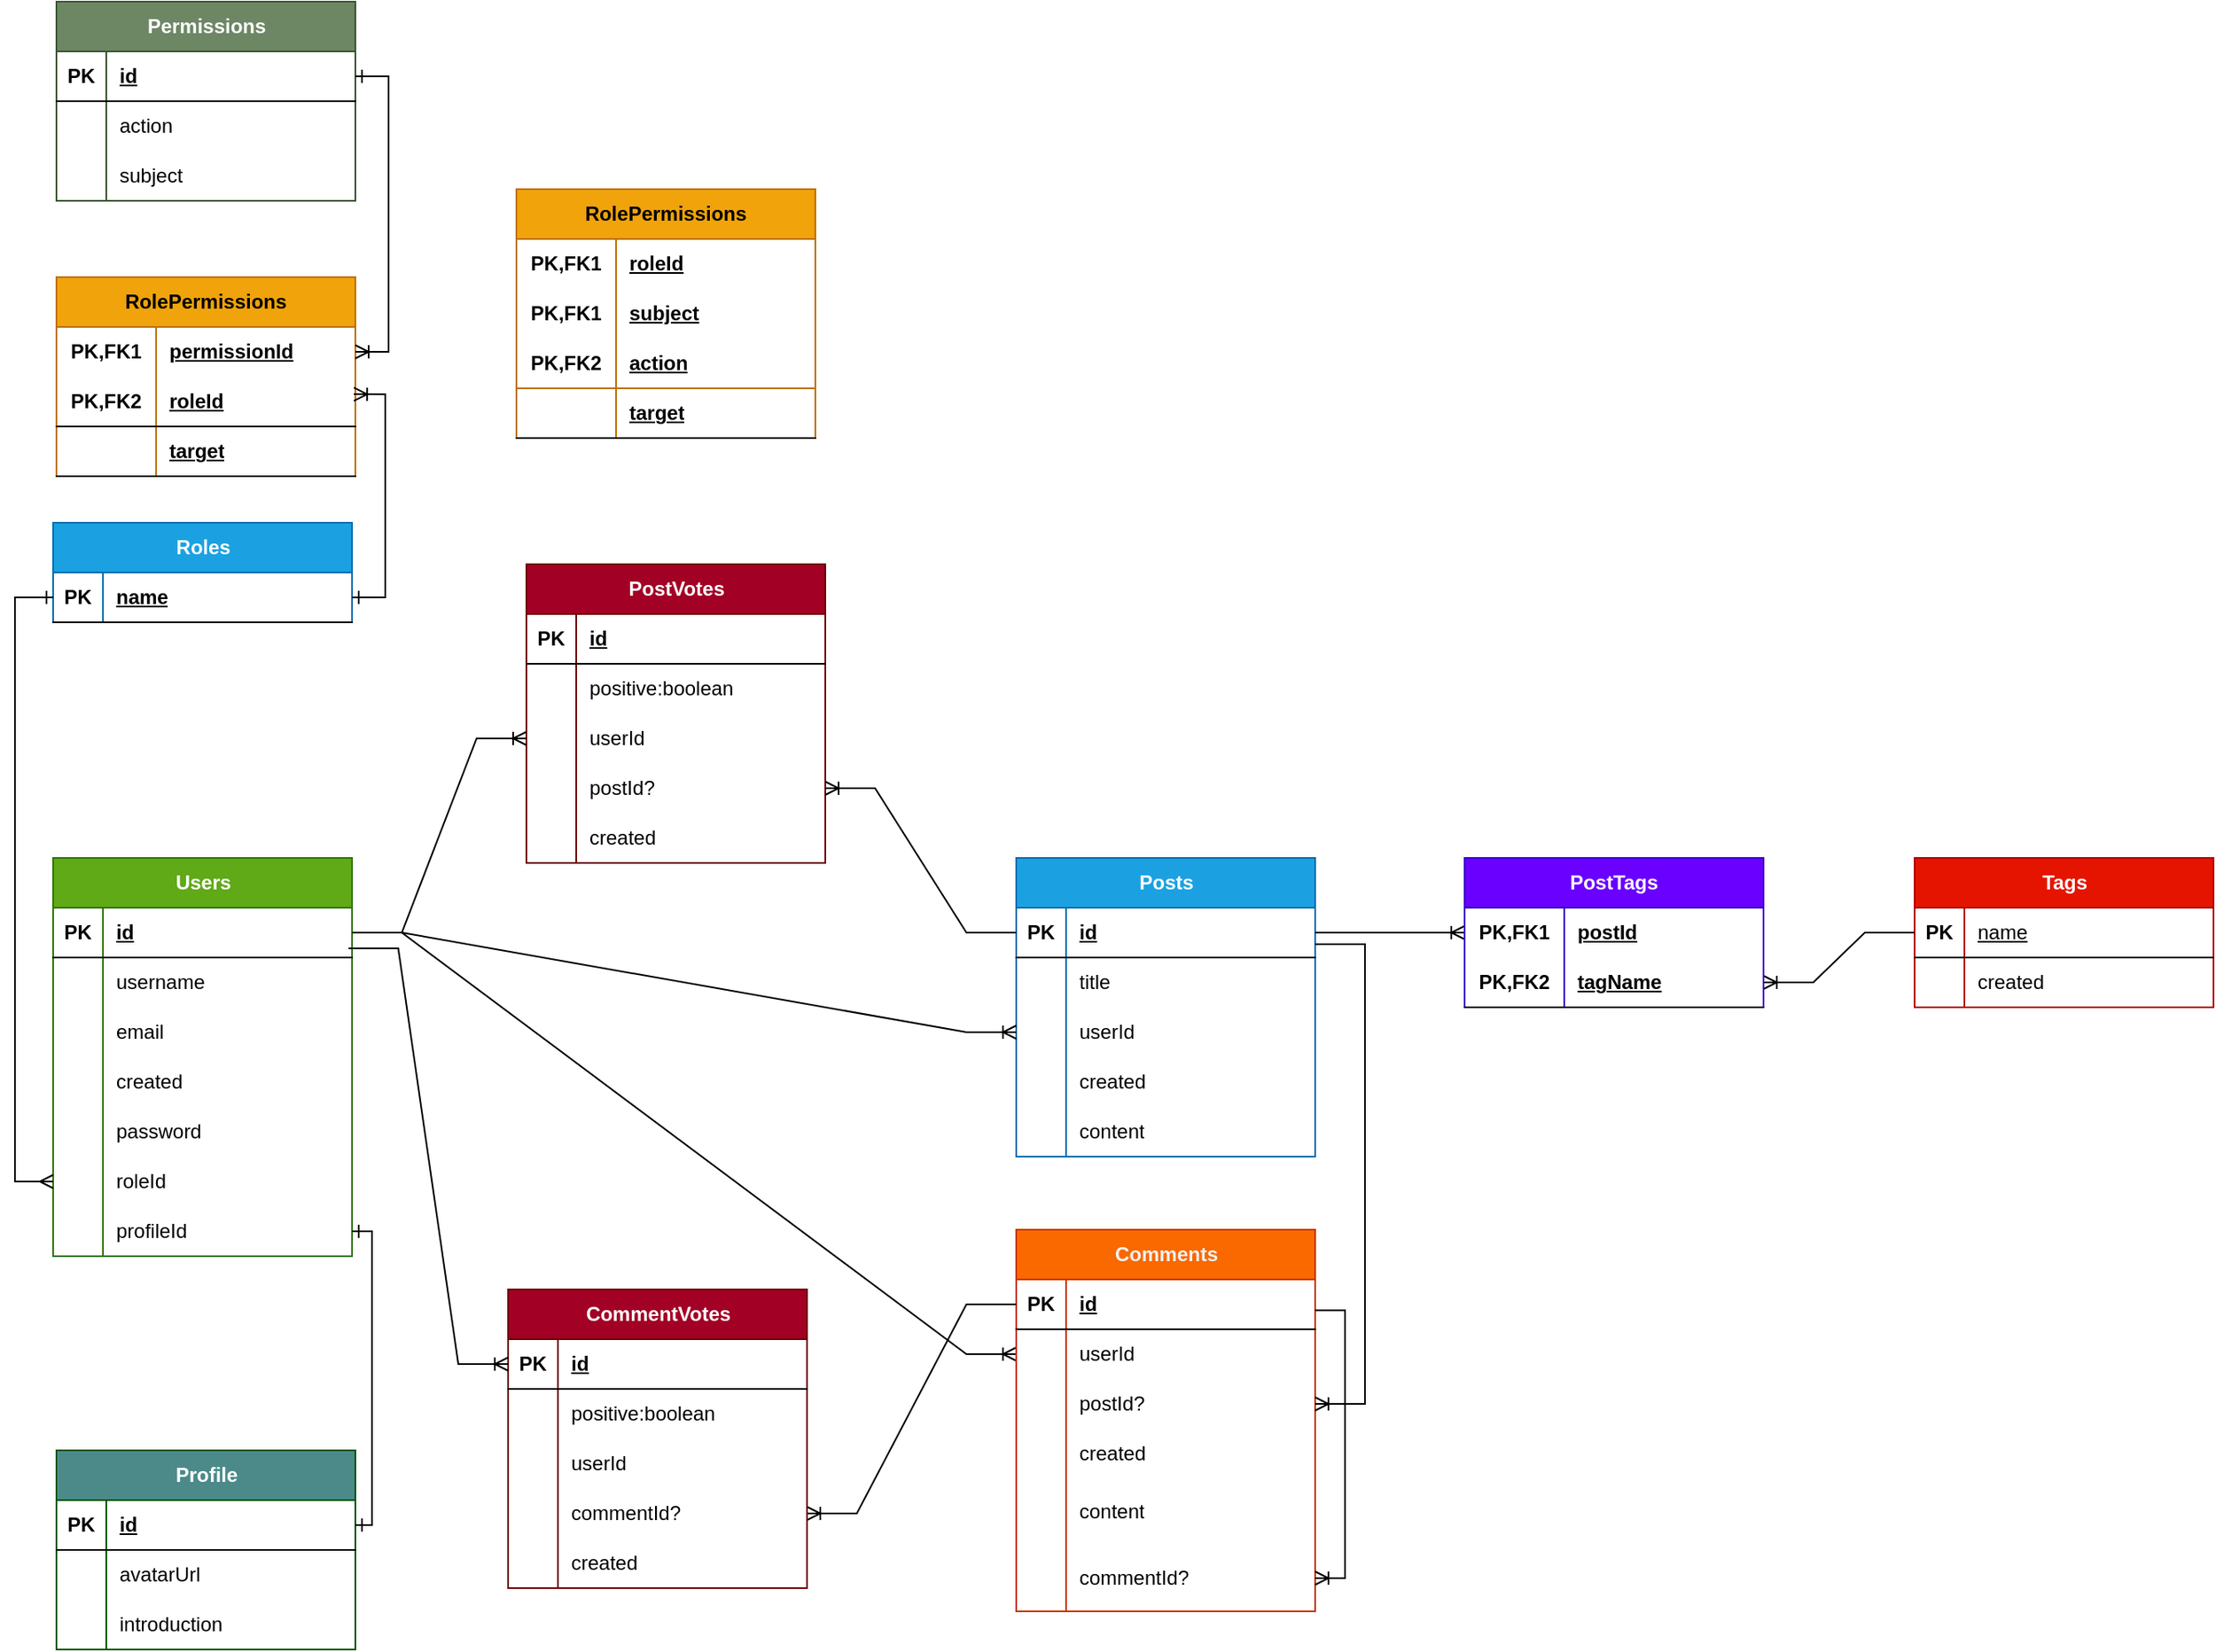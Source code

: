 <mxfile version="27.0.9">
  <diagram name="Page-1" id="ch80cyOPAGZopPXparXP">
    <mxGraphModel dx="2253" dy="2042" grid="0" gridSize="10" guides="1" tooltips="1" connect="1" arrows="1" fold="1" page="1" pageScale="1" pageWidth="827" pageHeight="1169" background="none" math="0" shadow="0">
      <root>
        <mxCell id="0" />
        <mxCell id="1" parent="0" />
        <mxCell id="PfvW80QsT0nVsw1uUuvI-5" value="Posts" style="shape=table;startSize=30;container=1;collapsible=1;childLayout=tableLayout;fixedRows=1;rowLines=0;fontStyle=1;align=center;resizeLast=1;html=1;fillColor=#1ba1e2;fontColor=#ffffff;strokeColor=#006EAF;" parent="1" vertex="1">
          <mxGeometry x="610" y="180" width="180" height="180" as="geometry" />
        </mxCell>
        <mxCell id="PfvW80QsT0nVsw1uUuvI-6" value="" style="shape=tableRow;horizontal=0;startSize=0;swimlaneHead=0;swimlaneBody=0;fillColor=none;collapsible=0;dropTarget=0;points=[[0,0.5],[1,0.5]];portConstraint=eastwest;top=0;left=0;right=0;bottom=1;" parent="PfvW80QsT0nVsw1uUuvI-5" vertex="1">
          <mxGeometry y="30" width="180" height="30" as="geometry" />
        </mxCell>
        <mxCell id="PfvW80QsT0nVsw1uUuvI-7" value="PK" style="shape=partialRectangle;connectable=0;fillColor=none;top=0;left=0;bottom=0;right=0;fontStyle=1;overflow=hidden;whiteSpace=wrap;html=1;" parent="PfvW80QsT0nVsw1uUuvI-6" vertex="1">
          <mxGeometry width="30" height="30" as="geometry">
            <mxRectangle width="30" height="30" as="alternateBounds" />
          </mxGeometry>
        </mxCell>
        <mxCell id="PfvW80QsT0nVsw1uUuvI-8" value="id" style="shape=partialRectangle;connectable=0;fillColor=none;top=0;left=0;bottom=0;right=0;align=left;spacingLeft=6;fontStyle=5;overflow=hidden;whiteSpace=wrap;html=1;" parent="PfvW80QsT0nVsw1uUuvI-6" vertex="1">
          <mxGeometry x="30" width="150" height="30" as="geometry">
            <mxRectangle width="150" height="30" as="alternateBounds" />
          </mxGeometry>
        </mxCell>
        <mxCell id="PfvW80QsT0nVsw1uUuvI-9" value="" style="shape=tableRow;horizontal=0;startSize=0;swimlaneHead=0;swimlaneBody=0;fillColor=none;collapsible=0;dropTarget=0;points=[[0,0.5],[1,0.5]];portConstraint=eastwest;top=0;left=0;right=0;bottom=0;" parent="PfvW80QsT0nVsw1uUuvI-5" vertex="1">
          <mxGeometry y="60" width="180" height="30" as="geometry" />
        </mxCell>
        <mxCell id="PfvW80QsT0nVsw1uUuvI-10" value="" style="shape=partialRectangle;connectable=0;fillColor=none;top=0;left=0;bottom=0;right=0;editable=1;overflow=hidden;whiteSpace=wrap;html=1;" parent="PfvW80QsT0nVsw1uUuvI-9" vertex="1">
          <mxGeometry width="30" height="30" as="geometry">
            <mxRectangle width="30" height="30" as="alternateBounds" />
          </mxGeometry>
        </mxCell>
        <mxCell id="PfvW80QsT0nVsw1uUuvI-11" value="title&lt;span style=&quot;white-space: pre;&quot;&gt;&#x9;&lt;/span&gt;" style="shape=partialRectangle;connectable=0;fillColor=none;top=0;left=0;bottom=0;right=0;align=left;spacingLeft=6;overflow=hidden;whiteSpace=wrap;html=1;" parent="PfvW80QsT0nVsw1uUuvI-9" vertex="1">
          <mxGeometry x="30" width="150" height="30" as="geometry">
            <mxRectangle width="150" height="30" as="alternateBounds" />
          </mxGeometry>
        </mxCell>
        <mxCell id="PfvW80QsT0nVsw1uUuvI-12" value="" style="shape=tableRow;horizontal=0;startSize=0;swimlaneHead=0;swimlaneBody=0;fillColor=none;collapsible=0;dropTarget=0;points=[[0,0.5],[1,0.5]];portConstraint=eastwest;top=0;left=0;right=0;bottom=0;" parent="PfvW80QsT0nVsw1uUuvI-5" vertex="1">
          <mxGeometry y="90" width="180" height="30" as="geometry" />
        </mxCell>
        <mxCell id="PfvW80QsT0nVsw1uUuvI-13" value="" style="shape=partialRectangle;connectable=0;fillColor=none;top=0;left=0;bottom=0;right=0;editable=1;overflow=hidden;whiteSpace=wrap;html=1;" parent="PfvW80QsT0nVsw1uUuvI-12" vertex="1">
          <mxGeometry width="30" height="30" as="geometry">
            <mxRectangle width="30" height="30" as="alternateBounds" />
          </mxGeometry>
        </mxCell>
        <mxCell id="PfvW80QsT0nVsw1uUuvI-14" value="userId" style="shape=partialRectangle;connectable=0;fillColor=none;top=0;left=0;bottom=0;right=0;align=left;spacingLeft=6;overflow=hidden;whiteSpace=wrap;html=1;" parent="PfvW80QsT0nVsw1uUuvI-12" vertex="1">
          <mxGeometry x="30" width="150" height="30" as="geometry">
            <mxRectangle width="150" height="30" as="alternateBounds" />
          </mxGeometry>
        </mxCell>
        <mxCell id="PfvW80QsT0nVsw1uUuvI-15" value="" style="shape=tableRow;horizontal=0;startSize=0;swimlaneHead=0;swimlaneBody=0;fillColor=none;collapsible=0;dropTarget=0;points=[[0,0.5],[1,0.5]];portConstraint=eastwest;top=0;left=0;right=0;bottom=0;" parent="PfvW80QsT0nVsw1uUuvI-5" vertex="1">
          <mxGeometry y="120" width="180" height="30" as="geometry" />
        </mxCell>
        <mxCell id="PfvW80QsT0nVsw1uUuvI-16" value="" style="shape=partialRectangle;connectable=0;fillColor=none;top=0;left=0;bottom=0;right=0;editable=1;overflow=hidden;whiteSpace=wrap;html=1;" parent="PfvW80QsT0nVsw1uUuvI-15" vertex="1">
          <mxGeometry width="30" height="30" as="geometry">
            <mxRectangle width="30" height="30" as="alternateBounds" />
          </mxGeometry>
        </mxCell>
        <mxCell id="PfvW80QsT0nVsw1uUuvI-17" value="created" style="shape=partialRectangle;connectable=0;fillColor=none;top=0;left=0;bottom=0;right=0;align=left;spacingLeft=6;overflow=hidden;whiteSpace=wrap;html=1;" parent="PfvW80QsT0nVsw1uUuvI-15" vertex="1">
          <mxGeometry x="30" width="150" height="30" as="geometry">
            <mxRectangle width="150" height="30" as="alternateBounds" />
          </mxGeometry>
        </mxCell>
        <mxCell id="PfvW80QsT0nVsw1uUuvI-48" value="" style="shape=tableRow;horizontal=0;startSize=0;swimlaneHead=0;swimlaneBody=0;fillColor=none;collapsible=0;dropTarget=0;points=[[0,0.5],[1,0.5]];portConstraint=eastwest;top=0;left=0;right=0;bottom=0;" parent="PfvW80QsT0nVsw1uUuvI-5" vertex="1">
          <mxGeometry y="150" width="180" height="30" as="geometry" />
        </mxCell>
        <mxCell id="PfvW80QsT0nVsw1uUuvI-49" value="" style="shape=partialRectangle;connectable=0;fillColor=none;top=0;left=0;bottom=0;right=0;editable=1;overflow=hidden;whiteSpace=wrap;html=1;" parent="PfvW80QsT0nVsw1uUuvI-48" vertex="1">
          <mxGeometry width="30" height="30" as="geometry">
            <mxRectangle width="30" height="30" as="alternateBounds" />
          </mxGeometry>
        </mxCell>
        <mxCell id="PfvW80QsT0nVsw1uUuvI-50" value="content" style="shape=partialRectangle;connectable=0;fillColor=none;top=0;left=0;bottom=0;right=0;align=left;spacingLeft=6;overflow=hidden;whiteSpace=wrap;html=1;" parent="PfvW80QsT0nVsw1uUuvI-48" vertex="1">
          <mxGeometry x="30" width="150" height="30" as="geometry">
            <mxRectangle width="150" height="30" as="alternateBounds" />
          </mxGeometry>
        </mxCell>
        <mxCell id="PfvW80QsT0nVsw1uUuvI-18" value="Users" style="shape=table;startSize=30;container=1;collapsible=1;childLayout=tableLayout;fixedRows=1;rowLines=0;fontStyle=1;align=center;resizeLast=1;html=1;fillColor=#60a917;fontColor=#ffffff;strokeColor=#2D7600;" parent="1" vertex="1">
          <mxGeometry x="30" y="180" width="180" height="240" as="geometry" />
        </mxCell>
        <mxCell id="PfvW80QsT0nVsw1uUuvI-19" value="" style="shape=tableRow;horizontal=0;startSize=0;swimlaneHead=0;swimlaneBody=0;fillColor=none;collapsible=0;dropTarget=0;points=[[0,0.5],[1,0.5]];portConstraint=eastwest;top=0;left=0;right=0;bottom=1;" parent="PfvW80QsT0nVsw1uUuvI-18" vertex="1">
          <mxGeometry y="30" width="180" height="30" as="geometry" />
        </mxCell>
        <mxCell id="PfvW80QsT0nVsw1uUuvI-20" value="PK" style="shape=partialRectangle;connectable=0;fillColor=none;top=0;left=0;bottom=0;right=0;fontStyle=1;overflow=hidden;whiteSpace=wrap;html=1;" parent="PfvW80QsT0nVsw1uUuvI-19" vertex="1">
          <mxGeometry width="30" height="30" as="geometry">
            <mxRectangle width="30" height="30" as="alternateBounds" />
          </mxGeometry>
        </mxCell>
        <mxCell id="PfvW80QsT0nVsw1uUuvI-21" value="id" style="shape=partialRectangle;connectable=0;fillColor=none;top=0;left=0;bottom=0;right=0;align=left;spacingLeft=6;fontStyle=5;overflow=hidden;whiteSpace=wrap;html=1;" parent="PfvW80QsT0nVsw1uUuvI-19" vertex="1">
          <mxGeometry x="30" width="150" height="30" as="geometry">
            <mxRectangle width="150" height="30" as="alternateBounds" />
          </mxGeometry>
        </mxCell>
        <mxCell id="PfvW80QsT0nVsw1uUuvI-22" value="" style="shape=tableRow;horizontal=0;startSize=0;swimlaneHead=0;swimlaneBody=0;fillColor=none;collapsible=0;dropTarget=0;points=[[0,0.5],[1,0.5]];portConstraint=eastwest;top=0;left=0;right=0;bottom=0;" parent="PfvW80QsT0nVsw1uUuvI-18" vertex="1">
          <mxGeometry y="60" width="180" height="30" as="geometry" />
        </mxCell>
        <mxCell id="PfvW80QsT0nVsw1uUuvI-23" value="" style="shape=partialRectangle;connectable=0;fillColor=none;top=0;left=0;bottom=0;right=0;editable=1;overflow=hidden;whiteSpace=wrap;html=1;" parent="PfvW80QsT0nVsw1uUuvI-22" vertex="1">
          <mxGeometry width="30" height="30" as="geometry">
            <mxRectangle width="30" height="30" as="alternateBounds" />
          </mxGeometry>
        </mxCell>
        <mxCell id="PfvW80QsT0nVsw1uUuvI-24" value="username" style="shape=partialRectangle;connectable=0;fillColor=none;top=0;left=0;bottom=0;right=0;align=left;spacingLeft=6;overflow=hidden;whiteSpace=wrap;html=1;" parent="PfvW80QsT0nVsw1uUuvI-22" vertex="1">
          <mxGeometry x="30" width="150" height="30" as="geometry">
            <mxRectangle width="150" height="30" as="alternateBounds" />
          </mxGeometry>
        </mxCell>
        <mxCell id="PfvW80QsT0nVsw1uUuvI-25" value="" style="shape=tableRow;horizontal=0;startSize=0;swimlaneHead=0;swimlaneBody=0;fillColor=none;collapsible=0;dropTarget=0;points=[[0,0.5],[1,0.5]];portConstraint=eastwest;top=0;left=0;right=0;bottom=0;" parent="PfvW80QsT0nVsw1uUuvI-18" vertex="1">
          <mxGeometry y="90" width="180" height="30" as="geometry" />
        </mxCell>
        <mxCell id="PfvW80QsT0nVsw1uUuvI-26" value="" style="shape=partialRectangle;connectable=0;fillColor=none;top=0;left=0;bottom=0;right=0;editable=1;overflow=hidden;whiteSpace=wrap;html=1;" parent="PfvW80QsT0nVsw1uUuvI-25" vertex="1">
          <mxGeometry width="30" height="30" as="geometry">
            <mxRectangle width="30" height="30" as="alternateBounds" />
          </mxGeometry>
        </mxCell>
        <mxCell id="PfvW80QsT0nVsw1uUuvI-27" value="email" style="shape=partialRectangle;connectable=0;fillColor=none;top=0;left=0;bottom=0;right=0;align=left;spacingLeft=6;overflow=hidden;whiteSpace=wrap;html=1;" parent="PfvW80QsT0nVsw1uUuvI-25" vertex="1">
          <mxGeometry x="30" width="150" height="30" as="geometry">
            <mxRectangle width="150" height="30" as="alternateBounds" />
          </mxGeometry>
        </mxCell>
        <mxCell id="PfvW80QsT0nVsw1uUuvI-28" value="" style="shape=tableRow;horizontal=0;startSize=0;swimlaneHead=0;swimlaneBody=0;fillColor=none;collapsible=0;dropTarget=0;points=[[0,0.5],[1,0.5]];portConstraint=eastwest;top=0;left=0;right=0;bottom=0;" parent="PfvW80QsT0nVsw1uUuvI-18" vertex="1">
          <mxGeometry y="120" width="180" height="30" as="geometry" />
        </mxCell>
        <mxCell id="PfvW80QsT0nVsw1uUuvI-29" value="" style="shape=partialRectangle;connectable=0;fillColor=none;top=0;left=0;bottom=0;right=0;editable=1;overflow=hidden;whiteSpace=wrap;html=1;" parent="PfvW80QsT0nVsw1uUuvI-28" vertex="1">
          <mxGeometry width="30" height="30" as="geometry">
            <mxRectangle width="30" height="30" as="alternateBounds" />
          </mxGeometry>
        </mxCell>
        <mxCell id="PfvW80QsT0nVsw1uUuvI-30" value="created" style="shape=partialRectangle;connectable=0;fillColor=none;top=0;left=0;bottom=0;right=0;align=left;spacingLeft=6;overflow=hidden;whiteSpace=wrap;html=1;" parent="PfvW80QsT0nVsw1uUuvI-28" vertex="1">
          <mxGeometry x="30" width="150" height="30" as="geometry">
            <mxRectangle width="150" height="30" as="alternateBounds" />
          </mxGeometry>
        </mxCell>
        <mxCell id="PfvW80QsT0nVsw1uUuvI-31" value="" style="shape=tableRow;horizontal=0;startSize=0;swimlaneHead=0;swimlaneBody=0;fillColor=none;collapsible=0;dropTarget=0;points=[[0,0.5],[1,0.5]];portConstraint=eastwest;top=0;left=0;right=0;bottom=0;" parent="PfvW80QsT0nVsw1uUuvI-18" vertex="1">
          <mxGeometry y="150" width="180" height="30" as="geometry" />
        </mxCell>
        <mxCell id="PfvW80QsT0nVsw1uUuvI-32" value="" style="shape=partialRectangle;connectable=0;fillColor=none;top=0;left=0;bottom=0;right=0;editable=1;overflow=hidden;whiteSpace=wrap;html=1;" parent="PfvW80QsT0nVsw1uUuvI-31" vertex="1">
          <mxGeometry width="30" height="30" as="geometry">
            <mxRectangle width="30" height="30" as="alternateBounds" />
          </mxGeometry>
        </mxCell>
        <mxCell id="PfvW80QsT0nVsw1uUuvI-33" value="password" style="shape=partialRectangle;connectable=0;fillColor=none;top=0;left=0;bottom=0;right=0;align=left;spacingLeft=6;overflow=hidden;whiteSpace=wrap;html=1;" parent="PfvW80QsT0nVsw1uUuvI-31" vertex="1">
          <mxGeometry x="30" width="150" height="30" as="geometry">
            <mxRectangle width="150" height="30" as="alternateBounds" />
          </mxGeometry>
        </mxCell>
        <mxCell id="to_u7fcql80HHA2FTq7W-31" value="" style="shape=tableRow;horizontal=0;startSize=0;swimlaneHead=0;swimlaneBody=0;fillColor=none;collapsible=0;dropTarget=0;points=[[0,0.5],[1,0.5]];portConstraint=eastwest;top=0;left=0;right=0;bottom=0;" parent="PfvW80QsT0nVsw1uUuvI-18" vertex="1">
          <mxGeometry y="180" width="180" height="30" as="geometry" />
        </mxCell>
        <mxCell id="to_u7fcql80HHA2FTq7W-32" value="" style="shape=partialRectangle;connectable=0;fillColor=none;top=0;left=0;bottom=0;right=0;editable=1;overflow=hidden;whiteSpace=wrap;html=1;" parent="to_u7fcql80HHA2FTq7W-31" vertex="1">
          <mxGeometry width="30" height="30" as="geometry">
            <mxRectangle width="30" height="30" as="alternateBounds" />
          </mxGeometry>
        </mxCell>
        <mxCell id="to_u7fcql80HHA2FTq7W-33" value="roleId" style="shape=partialRectangle;connectable=0;fillColor=none;top=0;left=0;bottom=0;right=0;align=left;spacingLeft=6;overflow=hidden;whiteSpace=wrap;html=1;" parent="to_u7fcql80HHA2FTq7W-31" vertex="1">
          <mxGeometry x="30" width="150" height="30" as="geometry">
            <mxRectangle width="150" height="30" as="alternateBounds" />
          </mxGeometry>
        </mxCell>
        <mxCell id="lKdWR-nhhqTpQGctyWMs-17" value="" style="shape=tableRow;horizontal=0;startSize=0;swimlaneHead=0;swimlaneBody=0;fillColor=none;collapsible=0;dropTarget=0;points=[[0,0.5],[1,0.5]];portConstraint=eastwest;top=0;left=0;right=0;bottom=0;" parent="PfvW80QsT0nVsw1uUuvI-18" vertex="1">
          <mxGeometry y="210" width="180" height="30" as="geometry" />
        </mxCell>
        <mxCell id="lKdWR-nhhqTpQGctyWMs-18" value="" style="shape=partialRectangle;connectable=0;fillColor=none;top=0;left=0;bottom=0;right=0;editable=1;overflow=hidden;whiteSpace=wrap;html=1;" parent="lKdWR-nhhqTpQGctyWMs-17" vertex="1">
          <mxGeometry width="30" height="30" as="geometry">
            <mxRectangle width="30" height="30" as="alternateBounds" />
          </mxGeometry>
        </mxCell>
        <mxCell id="lKdWR-nhhqTpQGctyWMs-19" value="profileId" style="shape=partialRectangle;connectable=0;fillColor=none;top=0;left=0;bottom=0;right=0;align=left;spacingLeft=6;overflow=hidden;whiteSpace=wrap;html=1;" parent="lKdWR-nhhqTpQGctyWMs-17" vertex="1">
          <mxGeometry x="30" width="150" height="30" as="geometry">
            <mxRectangle width="150" height="30" as="alternateBounds" />
          </mxGeometry>
        </mxCell>
        <mxCell id="PfvW80QsT0nVsw1uUuvI-47" value="" style="edgeStyle=entityRelationEdgeStyle;fontSize=12;html=1;endArrow=ERoneToMany;rounded=0;exitX=1;exitY=0.5;exitDx=0;exitDy=0;" parent="1" source="PfvW80QsT0nVsw1uUuvI-19" target="PfvW80QsT0nVsw1uUuvI-12" edge="1">
          <mxGeometry width="100" height="100" relative="1" as="geometry">
            <mxPoint x="670" y="450" as="sourcePoint" />
            <mxPoint x="770" y="350" as="targetPoint" />
          </mxGeometry>
        </mxCell>
        <mxCell id="PfvW80QsT0nVsw1uUuvI-54" value="" style="edgeStyle=entityRelationEdgeStyle;fontSize=12;html=1;endArrow=ERoneToMany;rounded=0;" parent="1" source="PfvW80QsT0nVsw1uUuvI-19" target="PfvW80QsT0nVsw1uUuvI-51" edge="1">
          <mxGeometry width="100" height="100" relative="1" as="geometry">
            <mxPoint x="350" y="720" as="sourcePoint" />
            <mxPoint x="450" y="620" as="targetPoint" />
          </mxGeometry>
        </mxCell>
        <mxCell id="PfvW80QsT0nVsw1uUuvI-34" value="Comments" style="shape=table;startSize=30;container=1;collapsible=1;childLayout=tableLayout;fixedRows=1;rowLines=0;fontStyle=1;align=center;resizeLast=1;fillColor=#fa6800;strokeColor=#C73500;fontColor=#F1F1F1;html=1;" parent="1" vertex="1">
          <mxGeometry x="610" y="404" width="180" height="230" as="geometry">
            <mxRectangle x="610" y="400" width="93" height="30" as="alternateBounds" />
          </mxGeometry>
        </mxCell>
        <mxCell id="PZ-_IliqoAve3Lhu3Kue-29" value="" style="edgeStyle=orthogonalEdgeStyle;fontSize=12;html=1;endArrow=ERoneToMany;rounded=0;exitX=1;exitY=0.619;exitDx=0;exitDy=0;entryX=1;entryY=0.5;entryDx=0;entryDy=0;exitPerimeter=0;verticalAlign=middle;align=center;strokeColor=default;jumpStyle=none;flowAnimation=0;shadow=0;startFill=0;" parent="PfvW80QsT0nVsw1uUuvI-34" source="PfvW80QsT0nVsw1uUuvI-35" target="PZ-_IliqoAve3Lhu3Kue-22" edge="1">
          <mxGeometry width="100" height="100" relative="1" as="geometry">
            <mxPoint x="230" y="49" as="sourcePoint" />
            <mxPoint x="230" y="214" as="targetPoint" />
            <Array as="points">
              <mxPoint x="198" y="49" />
              <mxPoint x="198" y="210" />
            </Array>
          </mxGeometry>
        </mxCell>
        <mxCell id="PfvW80QsT0nVsw1uUuvI-35" value="" style="shape=tableRow;horizontal=0;startSize=0;swimlaneHead=0;swimlaneBody=0;fillColor=none;collapsible=0;dropTarget=0;points=[[0,0.5],[1,0.5]];portConstraint=eastwest;top=0;left=0;right=0;bottom=1;" parent="PfvW80QsT0nVsw1uUuvI-34" vertex="1">
          <mxGeometry y="30" width="180" height="30" as="geometry" />
        </mxCell>
        <mxCell id="PfvW80QsT0nVsw1uUuvI-36" value="PK" style="shape=partialRectangle;connectable=0;fillColor=none;top=0;left=0;bottom=0;right=0;fontStyle=1;overflow=hidden;whiteSpace=wrap;html=1;" parent="PfvW80QsT0nVsw1uUuvI-35" vertex="1">
          <mxGeometry width="30" height="30" as="geometry">
            <mxRectangle width="30" height="30" as="alternateBounds" />
          </mxGeometry>
        </mxCell>
        <mxCell id="PfvW80QsT0nVsw1uUuvI-37" value="id" style="shape=partialRectangle;connectable=0;fillColor=none;top=0;left=0;bottom=0;right=0;align=left;spacingLeft=6;fontStyle=5;overflow=hidden;whiteSpace=wrap;html=1;" parent="PfvW80QsT0nVsw1uUuvI-35" vertex="1">
          <mxGeometry x="30" width="150" height="30" as="geometry">
            <mxRectangle width="150" height="30" as="alternateBounds" />
          </mxGeometry>
        </mxCell>
        <mxCell id="PfvW80QsT0nVsw1uUuvI-51" value="" style="shape=tableRow;horizontal=0;startSize=0;swimlaneHead=0;swimlaneBody=0;fillColor=none;collapsible=0;dropTarget=0;points=[[0,0.5],[1,0.5]];portConstraint=eastwest;top=0;left=0;right=0;bottom=0;" parent="PfvW80QsT0nVsw1uUuvI-34" vertex="1">
          <mxGeometry y="60" width="180" height="30" as="geometry" />
        </mxCell>
        <mxCell id="PfvW80QsT0nVsw1uUuvI-52" value="" style="shape=partialRectangle;connectable=0;fillColor=none;top=0;left=0;bottom=0;right=0;editable=1;overflow=hidden;whiteSpace=wrap;html=1;" parent="PfvW80QsT0nVsw1uUuvI-51" vertex="1">
          <mxGeometry width="30" height="30" as="geometry">
            <mxRectangle width="30" height="30" as="alternateBounds" />
          </mxGeometry>
        </mxCell>
        <mxCell id="PfvW80QsT0nVsw1uUuvI-53" value="userId" style="shape=partialRectangle;connectable=0;fillColor=none;top=0;left=0;bottom=0;right=0;align=left;spacingLeft=6;overflow=hidden;whiteSpace=wrap;html=1;" parent="PfvW80QsT0nVsw1uUuvI-51" vertex="1">
          <mxGeometry x="30" width="150" height="30" as="geometry">
            <mxRectangle width="150" height="30" as="alternateBounds" />
          </mxGeometry>
        </mxCell>
        <mxCell id="PfvW80QsT0nVsw1uUuvI-95" value="" style="shape=tableRow;horizontal=0;startSize=0;swimlaneHead=0;swimlaneBody=0;fillColor=none;collapsible=0;dropTarget=0;points=[[0,0.5],[1,0.5]];portConstraint=eastwest;top=0;left=0;right=0;bottom=0;" parent="PfvW80QsT0nVsw1uUuvI-34" vertex="1">
          <mxGeometry y="90" width="180" height="30" as="geometry" />
        </mxCell>
        <mxCell id="PfvW80QsT0nVsw1uUuvI-96" value="" style="shape=partialRectangle;connectable=0;fillColor=none;top=0;left=0;bottom=0;right=0;editable=1;overflow=hidden;whiteSpace=wrap;html=1;" parent="PfvW80QsT0nVsw1uUuvI-95" vertex="1">
          <mxGeometry width="30" height="30" as="geometry">
            <mxRectangle width="30" height="30" as="alternateBounds" />
          </mxGeometry>
        </mxCell>
        <mxCell id="PfvW80QsT0nVsw1uUuvI-97" value="postId?" style="shape=partialRectangle;connectable=0;fillColor=none;top=0;left=0;bottom=0;right=0;align=left;spacingLeft=6;overflow=hidden;whiteSpace=wrap;html=1;" parent="PfvW80QsT0nVsw1uUuvI-95" vertex="1">
          <mxGeometry x="30" width="150" height="30" as="geometry">
            <mxRectangle width="150" height="30" as="alternateBounds" />
          </mxGeometry>
        </mxCell>
        <mxCell id="PfvW80QsT0nVsw1uUuvI-38" value="" style="shape=tableRow;horizontal=0;startSize=0;swimlaneHead=0;swimlaneBody=0;fillColor=none;collapsible=0;dropTarget=0;points=[[0,0.5],[1,0.5]];portConstraint=eastwest;top=0;left=0;right=0;bottom=0;" parent="PfvW80QsT0nVsw1uUuvI-34" vertex="1">
          <mxGeometry y="120" width="180" height="30" as="geometry" />
        </mxCell>
        <mxCell id="PfvW80QsT0nVsw1uUuvI-39" value="" style="shape=partialRectangle;connectable=0;fillColor=none;top=0;left=0;bottom=0;right=0;editable=1;overflow=hidden;whiteSpace=wrap;html=1;" parent="PfvW80QsT0nVsw1uUuvI-38" vertex="1">
          <mxGeometry width="30" height="30" as="geometry">
            <mxRectangle width="30" height="30" as="alternateBounds" />
          </mxGeometry>
        </mxCell>
        <mxCell id="PfvW80QsT0nVsw1uUuvI-40" value="created" style="shape=partialRectangle;connectable=0;fillColor=none;top=0;left=0;bottom=0;right=0;align=left;spacingLeft=6;overflow=hidden;whiteSpace=wrap;html=1;" parent="PfvW80QsT0nVsw1uUuvI-38" vertex="1">
          <mxGeometry x="30" width="150" height="30" as="geometry">
            <mxRectangle width="150" height="30" as="alternateBounds" />
          </mxGeometry>
        </mxCell>
        <mxCell id="PfvW80QsT0nVsw1uUuvI-41" value="" style="shape=tableRow;horizontal=0;startSize=0;swimlaneHead=0;swimlaneBody=0;fillColor=none;collapsible=0;dropTarget=0;points=[[0,0.5],[1,0.5]];portConstraint=eastwest;top=0;left=0;right=0;bottom=0;" parent="PfvW80QsT0nVsw1uUuvI-34" vertex="1">
          <mxGeometry y="150" width="180" height="40" as="geometry" />
        </mxCell>
        <mxCell id="PfvW80QsT0nVsw1uUuvI-42" value="" style="shape=partialRectangle;connectable=0;fillColor=none;top=0;left=0;bottom=0;right=0;editable=1;overflow=hidden;whiteSpace=wrap;html=1;" parent="PfvW80QsT0nVsw1uUuvI-41" vertex="1">
          <mxGeometry width="30" height="40" as="geometry">
            <mxRectangle width="30" height="40" as="alternateBounds" />
          </mxGeometry>
        </mxCell>
        <mxCell id="PfvW80QsT0nVsw1uUuvI-43" value="content" style="shape=partialRectangle;connectable=0;fillColor=none;top=0;left=0;bottom=0;right=0;align=left;spacingLeft=6;overflow=hidden;whiteSpace=wrap;html=1;" parent="PfvW80QsT0nVsw1uUuvI-41" vertex="1">
          <mxGeometry x="30" width="150" height="40" as="geometry">
            <mxRectangle width="150" height="40" as="alternateBounds" />
          </mxGeometry>
        </mxCell>
        <mxCell id="PZ-_IliqoAve3Lhu3Kue-22" value="" style="shape=tableRow;horizontal=0;startSize=0;swimlaneHead=0;swimlaneBody=0;fillColor=none;collapsible=0;dropTarget=0;points=[[0,0.5],[1,0.5]];portConstraint=eastwest;top=0;left=0;right=0;bottom=0;" parent="PfvW80QsT0nVsw1uUuvI-34" vertex="1">
          <mxGeometry y="190" width="180" height="40" as="geometry" />
        </mxCell>
        <mxCell id="PZ-_IliqoAve3Lhu3Kue-23" value="" style="shape=partialRectangle;connectable=0;fillColor=none;top=0;left=0;bottom=0;right=0;editable=1;overflow=hidden;whiteSpace=wrap;html=1;" parent="PZ-_IliqoAve3Lhu3Kue-22" vertex="1">
          <mxGeometry width="30" height="40" as="geometry">
            <mxRectangle width="30" height="40" as="alternateBounds" />
          </mxGeometry>
        </mxCell>
        <mxCell id="PZ-_IliqoAve3Lhu3Kue-24" value="commentId?" style="shape=partialRectangle;connectable=0;fillColor=none;top=0;left=0;bottom=0;right=0;align=left;spacingLeft=6;overflow=hidden;whiteSpace=wrap;html=1;" parent="PZ-_IliqoAve3Lhu3Kue-22" vertex="1">
          <mxGeometry x="30" width="150" height="40" as="geometry">
            <mxRectangle width="150" height="40" as="alternateBounds" />
          </mxGeometry>
        </mxCell>
        <mxCell id="PfvW80QsT0nVsw1uUuvI-67" value="Tags" style="shape=table;startSize=30;container=1;collapsible=1;childLayout=tableLayout;fixedRows=1;rowLines=0;fontStyle=1;align=center;resizeLast=1;html=1;fillColor=#e51400;fontColor=#ffffff;strokeColor=#B20000;" parent="1" vertex="1">
          <mxGeometry x="1151" y="180" width="180" height="90" as="geometry" />
        </mxCell>
        <mxCell id="PfvW80QsT0nVsw1uUuvI-68" value="" style="shape=tableRow;horizontal=0;startSize=0;swimlaneHead=0;swimlaneBody=0;fillColor=none;collapsible=0;dropTarget=0;points=[[0,0.5],[1,0.5]];portConstraint=eastwest;top=0;left=0;right=0;bottom=1;" parent="PfvW80QsT0nVsw1uUuvI-67" vertex="1">
          <mxGeometry y="30" width="180" height="30" as="geometry" />
        </mxCell>
        <mxCell id="PfvW80QsT0nVsw1uUuvI-69" value="PK" style="shape=partialRectangle;connectable=0;fillColor=none;top=0;left=0;bottom=0;right=0;fontStyle=1;overflow=hidden;whiteSpace=wrap;html=1;" parent="PfvW80QsT0nVsw1uUuvI-68" vertex="1">
          <mxGeometry width="30" height="30" as="geometry">
            <mxRectangle width="30" height="30" as="alternateBounds" />
          </mxGeometry>
        </mxCell>
        <mxCell id="PfvW80QsT0nVsw1uUuvI-70" value="&lt;span style=&quot;font-weight: 400;&quot;&gt;name&lt;/span&gt;" style="shape=partialRectangle;connectable=0;fillColor=none;top=0;left=0;bottom=0;right=0;align=left;spacingLeft=6;fontStyle=5;overflow=hidden;whiteSpace=wrap;html=1;" parent="PfvW80QsT0nVsw1uUuvI-68" vertex="1">
          <mxGeometry x="30" width="150" height="30" as="geometry">
            <mxRectangle width="150" height="30" as="alternateBounds" />
          </mxGeometry>
        </mxCell>
        <mxCell id="PfvW80QsT0nVsw1uUuvI-131" value="" style="shape=tableRow;horizontal=0;startSize=0;swimlaneHead=0;swimlaneBody=0;fillColor=none;collapsible=0;dropTarget=0;points=[[0,0.5],[1,0.5]];portConstraint=eastwest;top=0;left=0;right=0;bottom=0;" parent="PfvW80QsT0nVsw1uUuvI-67" vertex="1">
          <mxGeometry y="60" width="180" height="30" as="geometry" />
        </mxCell>
        <mxCell id="PfvW80QsT0nVsw1uUuvI-132" value="" style="shape=partialRectangle;connectable=0;fillColor=none;top=0;left=0;bottom=0;right=0;editable=1;overflow=hidden;whiteSpace=wrap;html=1;" parent="PfvW80QsT0nVsw1uUuvI-131" vertex="1">
          <mxGeometry width="30" height="30" as="geometry">
            <mxRectangle width="30" height="30" as="alternateBounds" />
          </mxGeometry>
        </mxCell>
        <mxCell id="PfvW80QsT0nVsw1uUuvI-133" value="created" style="shape=partialRectangle;connectable=0;fillColor=none;top=0;left=0;bottom=0;right=0;align=left;spacingLeft=6;overflow=hidden;whiteSpace=wrap;html=1;" parent="PfvW80QsT0nVsw1uUuvI-131" vertex="1">
          <mxGeometry x="30" width="150" height="30" as="geometry">
            <mxRectangle width="150" height="30" as="alternateBounds" />
          </mxGeometry>
        </mxCell>
        <mxCell id="PfvW80QsT0nVsw1uUuvI-93" value="" style="edgeStyle=entityRelationEdgeStyle;fontSize=12;html=1;endArrow=ERoneToMany;rounded=0;exitX=1;exitY=0.5;exitDx=0;exitDy=0;entryX=0;entryY=0.5;entryDx=0;entryDy=0;" parent="1" source="PfvW80QsT0nVsw1uUuvI-6" target="PfvW80QsT0nVsw1uUuvI-100" edge="1">
          <mxGeometry width="100" height="100" relative="1" as="geometry">
            <mxPoint x="1040" y="510" as="sourcePoint" />
            <mxPoint x="880" y="235" as="targetPoint" />
          </mxGeometry>
        </mxCell>
        <mxCell id="PfvW80QsT0nVsw1uUuvI-94" value="" style="edgeStyle=entityRelationEdgeStyle;fontSize=12;html=1;endArrow=ERoneToMany;rounded=0;entryX=1;entryY=0.5;entryDx=0;entryDy=0;exitX=0;exitY=0.5;exitDx=0;exitDy=0;" parent="1" source="PfvW80QsT0nVsw1uUuvI-68" target="PfvW80QsT0nVsw1uUuvI-103" edge="1">
          <mxGeometry width="100" height="100" relative="1" as="geometry">
            <mxPoint x="1100" y="520" as="sourcePoint" />
            <mxPoint x="1060" y="265" as="targetPoint" />
          </mxGeometry>
        </mxCell>
        <mxCell id="PfvW80QsT0nVsw1uUuvI-98" value="" style="edgeStyle=entityRelationEdgeStyle;fontSize=12;html=1;endArrow=ERoneToMany;rounded=0;entryX=1;entryY=0.5;entryDx=0;entryDy=0;exitX=1;exitY=0.733;exitDx=0;exitDy=0;exitPerimeter=0;" parent="1" source="PfvW80QsT0nVsw1uUuvI-6" target="PfvW80QsT0nVsw1uUuvI-95" edge="1">
          <mxGeometry width="100" height="100" relative="1" as="geometry">
            <mxPoint x="790" y="225" as="sourcePoint" />
            <mxPoint x="840" y="420" as="targetPoint" />
            <Array as="points">
              <mxPoint x="841" y="370" />
            </Array>
          </mxGeometry>
        </mxCell>
        <mxCell id="PfvW80QsT0nVsw1uUuvI-99" value="PostTags" style="shape=table;startSize=30;container=1;collapsible=1;childLayout=tableLayout;fixedRows=1;rowLines=0;fontStyle=1;align=center;resizeLast=1;html=1;whiteSpace=wrap;fillColor=#6a00ff;fontColor=#ffffff;strokeColor=#3700CC;" parent="1" vertex="1">
          <mxGeometry x="880" y="180" width="180" height="90" as="geometry" />
        </mxCell>
        <mxCell id="PfvW80QsT0nVsw1uUuvI-100" value="" style="shape=tableRow;horizontal=0;startSize=0;swimlaneHead=0;swimlaneBody=0;fillColor=none;collapsible=0;dropTarget=0;points=[[0,0.5],[1,0.5]];portConstraint=eastwest;top=0;left=0;right=0;bottom=0;html=1;" parent="PfvW80QsT0nVsw1uUuvI-99" vertex="1">
          <mxGeometry y="30" width="180" height="30" as="geometry" />
        </mxCell>
        <mxCell id="PfvW80QsT0nVsw1uUuvI-101" value="PK,FK1" style="shape=partialRectangle;connectable=0;fillColor=none;top=0;left=0;bottom=0;right=0;fontStyle=1;overflow=hidden;html=1;whiteSpace=wrap;" parent="PfvW80QsT0nVsw1uUuvI-100" vertex="1">
          <mxGeometry width="60" height="30" as="geometry">
            <mxRectangle width="60" height="30" as="alternateBounds" />
          </mxGeometry>
        </mxCell>
        <mxCell id="PfvW80QsT0nVsw1uUuvI-102" value="postId" style="shape=partialRectangle;connectable=0;fillColor=none;top=0;left=0;bottom=0;right=0;align=left;spacingLeft=6;fontStyle=5;overflow=hidden;html=1;whiteSpace=wrap;" parent="PfvW80QsT0nVsw1uUuvI-100" vertex="1">
          <mxGeometry x="60" width="120" height="30" as="geometry">
            <mxRectangle width="120" height="30" as="alternateBounds" />
          </mxGeometry>
        </mxCell>
        <mxCell id="PfvW80QsT0nVsw1uUuvI-103" value="" style="shape=tableRow;horizontal=0;startSize=0;swimlaneHead=0;swimlaneBody=0;fillColor=none;collapsible=0;dropTarget=0;points=[[0,0.5],[1,0.5]];portConstraint=eastwest;top=0;left=0;right=0;bottom=1;html=1;" parent="PfvW80QsT0nVsw1uUuvI-99" vertex="1">
          <mxGeometry y="60" width="180" height="30" as="geometry" />
        </mxCell>
        <mxCell id="PfvW80QsT0nVsw1uUuvI-104" value="PK,FK2" style="shape=partialRectangle;connectable=0;fillColor=none;top=0;left=0;bottom=0;right=0;fontStyle=1;overflow=hidden;html=1;whiteSpace=wrap;" parent="PfvW80QsT0nVsw1uUuvI-103" vertex="1">
          <mxGeometry width="60" height="30" as="geometry">
            <mxRectangle width="60" height="30" as="alternateBounds" />
          </mxGeometry>
        </mxCell>
        <mxCell id="PfvW80QsT0nVsw1uUuvI-105" value="tagName" style="shape=partialRectangle;connectable=0;fillColor=none;top=0;left=0;bottom=0;right=0;align=left;spacingLeft=6;fontStyle=5;overflow=hidden;html=1;whiteSpace=wrap;" parent="PfvW80QsT0nVsw1uUuvI-103" vertex="1">
          <mxGeometry x="60" width="120" height="30" as="geometry">
            <mxRectangle width="120" height="30" as="alternateBounds" />
          </mxGeometry>
        </mxCell>
        <mxCell id="PfvW80QsT0nVsw1uUuvI-112" value="PostVotes" style="shape=table;startSize=30;container=1;collapsible=1;childLayout=tableLayout;fixedRows=1;rowLines=0;fontStyle=1;align=center;resizeLast=1;html=1;fillColor=#a20025;strokeColor=#6F0000;fontColor=#ffffff;" parent="1" vertex="1">
          <mxGeometry x="315" y="3" width="180" height="180" as="geometry" />
        </mxCell>
        <mxCell id="PfvW80QsT0nVsw1uUuvI-113" value="" style="shape=tableRow;horizontal=0;startSize=0;swimlaneHead=0;swimlaneBody=0;fillColor=none;collapsible=0;dropTarget=0;points=[[0,0.5],[1,0.5]];portConstraint=eastwest;top=0;left=0;right=0;bottom=1;" parent="PfvW80QsT0nVsw1uUuvI-112" vertex="1">
          <mxGeometry y="30" width="180" height="30" as="geometry" />
        </mxCell>
        <mxCell id="PfvW80QsT0nVsw1uUuvI-114" value="PK" style="shape=partialRectangle;connectable=0;fillColor=none;top=0;left=0;bottom=0;right=0;fontStyle=1;overflow=hidden;whiteSpace=wrap;html=1;" parent="PfvW80QsT0nVsw1uUuvI-113" vertex="1">
          <mxGeometry width="30" height="30" as="geometry">
            <mxRectangle width="30" height="30" as="alternateBounds" />
          </mxGeometry>
        </mxCell>
        <mxCell id="PfvW80QsT0nVsw1uUuvI-115" value="id" style="shape=partialRectangle;connectable=0;fillColor=none;top=0;left=0;bottom=0;right=0;align=left;spacingLeft=6;fontStyle=5;overflow=hidden;whiteSpace=wrap;html=1;" parent="PfvW80QsT0nVsw1uUuvI-113" vertex="1">
          <mxGeometry x="30" width="150" height="30" as="geometry">
            <mxRectangle width="150" height="30" as="alternateBounds" />
          </mxGeometry>
        </mxCell>
        <mxCell id="PfvW80QsT0nVsw1uUuvI-116" value="" style="shape=tableRow;horizontal=0;startSize=0;swimlaneHead=0;swimlaneBody=0;fillColor=none;collapsible=0;dropTarget=0;points=[[0,0.5],[1,0.5]];portConstraint=eastwest;top=0;left=0;right=0;bottom=0;" parent="PfvW80QsT0nVsw1uUuvI-112" vertex="1">
          <mxGeometry y="60" width="180" height="30" as="geometry" />
        </mxCell>
        <mxCell id="PfvW80QsT0nVsw1uUuvI-117" value="" style="shape=partialRectangle;connectable=0;fillColor=none;top=0;left=0;bottom=0;right=0;editable=1;overflow=hidden;whiteSpace=wrap;html=1;" parent="PfvW80QsT0nVsw1uUuvI-116" vertex="1">
          <mxGeometry width="30" height="30" as="geometry">
            <mxRectangle width="30" height="30" as="alternateBounds" />
          </mxGeometry>
        </mxCell>
        <mxCell id="PfvW80QsT0nVsw1uUuvI-118" value="positive:boolean" style="shape=partialRectangle;connectable=0;fillColor=none;top=0;left=0;bottom=0;right=0;align=left;spacingLeft=6;overflow=hidden;whiteSpace=wrap;html=1;" parent="PfvW80QsT0nVsw1uUuvI-116" vertex="1">
          <mxGeometry x="30" width="150" height="30" as="geometry">
            <mxRectangle width="150" height="30" as="alternateBounds" />
          </mxGeometry>
        </mxCell>
        <mxCell id="PfvW80QsT0nVsw1uUuvI-119" value="" style="shape=tableRow;horizontal=0;startSize=0;swimlaneHead=0;swimlaneBody=0;fillColor=none;collapsible=0;dropTarget=0;points=[[0,0.5],[1,0.5]];portConstraint=eastwest;top=0;left=0;right=0;bottom=0;" parent="PfvW80QsT0nVsw1uUuvI-112" vertex="1">
          <mxGeometry y="90" width="180" height="30" as="geometry" />
        </mxCell>
        <mxCell id="PfvW80QsT0nVsw1uUuvI-120" value="" style="shape=partialRectangle;connectable=0;fillColor=none;top=0;left=0;bottom=0;right=0;editable=1;overflow=hidden;whiteSpace=wrap;html=1;" parent="PfvW80QsT0nVsw1uUuvI-119" vertex="1">
          <mxGeometry width="30" height="30" as="geometry">
            <mxRectangle width="30" height="30" as="alternateBounds" />
          </mxGeometry>
        </mxCell>
        <mxCell id="PfvW80QsT0nVsw1uUuvI-121" value="userId" style="shape=partialRectangle;connectable=0;fillColor=none;top=0;left=0;bottom=0;right=0;align=left;spacingLeft=6;overflow=hidden;whiteSpace=wrap;html=1;" parent="PfvW80QsT0nVsw1uUuvI-119" vertex="1">
          <mxGeometry x="30" width="150" height="30" as="geometry">
            <mxRectangle width="150" height="30" as="alternateBounds" />
          </mxGeometry>
        </mxCell>
        <mxCell id="PfvW80QsT0nVsw1uUuvI-126" value="" style="shape=tableRow;horizontal=0;startSize=0;swimlaneHead=0;swimlaneBody=0;fillColor=none;collapsible=0;dropTarget=0;points=[[0,0.5],[1,0.5]];portConstraint=eastwest;top=0;left=0;right=0;bottom=0;" parent="PfvW80QsT0nVsw1uUuvI-112" vertex="1">
          <mxGeometry y="120" width="180" height="30" as="geometry" />
        </mxCell>
        <mxCell id="PfvW80QsT0nVsw1uUuvI-127" value="" style="shape=partialRectangle;connectable=0;fillColor=none;top=0;left=0;bottom=0;right=0;editable=1;overflow=hidden;whiteSpace=wrap;html=1;" parent="PfvW80QsT0nVsw1uUuvI-126" vertex="1">
          <mxGeometry width="30" height="30" as="geometry">
            <mxRectangle width="30" height="30" as="alternateBounds" />
          </mxGeometry>
        </mxCell>
        <mxCell id="PfvW80QsT0nVsw1uUuvI-128" value="postId?" style="shape=partialRectangle;connectable=0;fillColor=none;top=0;left=0;bottom=0;right=0;align=left;spacingLeft=6;overflow=hidden;whiteSpace=wrap;html=1;" parent="PfvW80QsT0nVsw1uUuvI-126" vertex="1">
          <mxGeometry x="30" width="150" height="30" as="geometry">
            <mxRectangle width="150" height="30" as="alternateBounds" />
          </mxGeometry>
        </mxCell>
        <mxCell id="PfvW80QsT0nVsw1uUuvI-134" value="" style="shape=tableRow;horizontal=0;startSize=0;swimlaneHead=0;swimlaneBody=0;fillColor=none;collapsible=0;dropTarget=0;points=[[0,0.5],[1,0.5]];portConstraint=eastwest;top=0;left=0;right=0;bottom=0;" parent="PfvW80QsT0nVsw1uUuvI-112" vertex="1">
          <mxGeometry y="150" width="180" height="30" as="geometry" />
        </mxCell>
        <mxCell id="PfvW80QsT0nVsw1uUuvI-135" value="" style="shape=partialRectangle;connectable=0;fillColor=none;top=0;left=0;bottom=0;right=0;editable=1;overflow=hidden;whiteSpace=wrap;html=1;" parent="PfvW80QsT0nVsw1uUuvI-134" vertex="1">
          <mxGeometry width="30" height="30" as="geometry">
            <mxRectangle width="30" height="30" as="alternateBounds" />
          </mxGeometry>
        </mxCell>
        <mxCell id="PfvW80QsT0nVsw1uUuvI-136" value="created" style="shape=partialRectangle;connectable=0;fillColor=none;top=0;left=0;bottom=0;right=0;align=left;spacingLeft=6;overflow=hidden;whiteSpace=wrap;html=1;" parent="PfvW80QsT0nVsw1uUuvI-134" vertex="1">
          <mxGeometry x="30" width="150" height="30" as="geometry">
            <mxRectangle width="150" height="30" as="alternateBounds" />
          </mxGeometry>
        </mxCell>
        <mxCell id="PfvW80QsT0nVsw1uUuvI-125" value="" style="edgeStyle=entityRelationEdgeStyle;fontSize=12;html=1;endArrow=ERoneToMany;rounded=0;exitX=1;exitY=0.5;exitDx=0;exitDy=0;" parent="1" source="PfvW80QsT0nVsw1uUuvI-19" target="PfvW80QsT0nVsw1uUuvI-119" edge="1">
          <mxGeometry width="100" height="100" relative="1" as="geometry">
            <mxPoint x="520" y="510" as="sourcePoint" />
            <mxPoint x="620" y="410" as="targetPoint" />
          </mxGeometry>
        </mxCell>
        <mxCell id="PfvW80QsT0nVsw1uUuvI-129" value="" style="edgeStyle=entityRelationEdgeStyle;fontSize=12;html=1;endArrow=ERoneToMany;rounded=0;exitX=0;exitY=0.5;exitDx=0;exitDy=0;entryX=1;entryY=0.5;entryDx=0;entryDy=0;" parent="1" source="PfvW80QsT0nVsw1uUuvI-6" target="PfvW80QsT0nVsw1uUuvI-126" edge="1">
          <mxGeometry width="100" height="100" relative="1" as="geometry">
            <mxPoint x="520" y="510" as="sourcePoint" />
            <mxPoint x="620" y="410" as="targetPoint" />
          </mxGeometry>
        </mxCell>
        <mxCell id="PfvW80QsT0nVsw1uUuvI-130" value="" style="edgeStyle=entityRelationEdgeStyle;fontSize=12;html=1;endArrow=ERoneToMany;rounded=0;exitX=0;exitY=0.5;exitDx=0;exitDy=0;" parent="1" source="PfvW80QsT0nVsw1uUuvI-35" target="PZ-_IliqoAve3Lhu3Kue-44" edge="1">
          <mxGeometry width="100" height="100" relative="1" as="geometry">
            <mxPoint x="520" y="510" as="sourcePoint" />
            <mxPoint x="620" y="410" as="targetPoint" />
          </mxGeometry>
        </mxCell>
        <mxCell id="PZ-_IliqoAve3Lhu3Kue-31" value="CommentVotes" style="shape=table;startSize=30;container=1;collapsible=1;childLayout=tableLayout;fixedRows=1;rowLines=0;fontStyle=1;align=center;resizeLast=1;html=1;fillColor=#a20025;strokeColor=#6F0000;fontColor=#ffffff;" parent="1" vertex="1">
          <mxGeometry x="304" y="440" width="180" height="180" as="geometry" />
        </mxCell>
        <mxCell id="PZ-_IliqoAve3Lhu3Kue-32" value="" style="shape=tableRow;horizontal=0;startSize=0;swimlaneHead=0;swimlaneBody=0;fillColor=none;collapsible=0;dropTarget=0;points=[[0,0.5],[1,0.5]];portConstraint=eastwest;top=0;left=0;right=0;bottom=1;" parent="PZ-_IliqoAve3Lhu3Kue-31" vertex="1">
          <mxGeometry y="30" width="180" height="30" as="geometry" />
        </mxCell>
        <mxCell id="PZ-_IliqoAve3Lhu3Kue-33" value="PK" style="shape=partialRectangle;connectable=0;fillColor=none;top=0;left=0;bottom=0;right=0;fontStyle=1;overflow=hidden;whiteSpace=wrap;html=1;" parent="PZ-_IliqoAve3Lhu3Kue-32" vertex="1">
          <mxGeometry width="30" height="30" as="geometry">
            <mxRectangle width="30" height="30" as="alternateBounds" />
          </mxGeometry>
        </mxCell>
        <mxCell id="PZ-_IliqoAve3Lhu3Kue-34" value="id" style="shape=partialRectangle;connectable=0;fillColor=none;top=0;left=0;bottom=0;right=0;align=left;spacingLeft=6;fontStyle=5;overflow=hidden;whiteSpace=wrap;html=1;" parent="PZ-_IliqoAve3Lhu3Kue-32" vertex="1">
          <mxGeometry x="30" width="150" height="30" as="geometry">
            <mxRectangle width="150" height="30" as="alternateBounds" />
          </mxGeometry>
        </mxCell>
        <mxCell id="PZ-_IliqoAve3Lhu3Kue-35" value="" style="shape=tableRow;horizontal=0;startSize=0;swimlaneHead=0;swimlaneBody=0;fillColor=none;collapsible=0;dropTarget=0;points=[[0,0.5],[1,0.5]];portConstraint=eastwest;top=0;left=0;right=0;bottom=0;" parent="PZ-_IliqoAve3Lhu3Kue-31" vertex="1">
          <mxGeometry y="60" width="180" height="30" as="geometry" />
        </mxCell>
        <mxCell id="PZ-_IliqoAve3Lhu3Kue-36" value="" style="shape=partialRectangle;connectable=0;fillColor=none;top=0;left=0;bottom=0;right=0;editable=1;overflow=hidden;whiteSpace=wrap;html=1;" parent="PZ-_IliqoAve3Lhu3Kue-35" vertex="1">
          <mxGeometry width="30" height="30" as="geometry">
            <mxRectangle width="30" height="30" as="alternateBounds" />
          </mxGeometry>
        </mxCell>
        <mxCell id="PZ-_IliqoAve3Lhu3Kue-37" value="positive:boolean" style="shape=partialRectangle;connectable=0;fillColor=none;top=0;left=0;bottom=0;right=0;align=left;spacingLeft=6;overflow=hidden;whiteSpace=wrap;html=1;" parent="PZ-_IliqoAve3Lhu3Kue-35" vertex="1">
          <mxGeometry x="30" width="150" height="30" as="geometry">
            <mxRectangle width="150" height="30" as="alternateBounds" />
          </mxGeometry>
        </mxCell>
        <mxCell id="PZ-_IliqoAve3Lhu3Kue-38" value="" style="shape=tableRow;horizontal=0;startSize=0;swimlaneHead=0;swimlaneBody=0;fillColor=none;collapsible=0;dropTarget=0;points=[[0,0.5],[1,0.5]];portConstraint=eastwest;top=0;left=0;right=0;bottom=0;" parent="PZ-_IliqoAve3Lhu3Kue-31" vertex="1">
          <mxGeometry y="90" width="180" height="30" as="geometry" />
        </mxCell>
        <mxCell id="PZ-_IliqoAve3Lhu3Kue-39" value="" style="shape=partialRectangle;connectable=0;fillColor=none;top=0;left=0;bottom=0;right=0;editable=1;overflow=hidden;whiteSpace=wrap;html=1;" parent="PZ-_IliqoAve3Lhu3Kue-38" vertex="1">
          <mxGeometry width="30" height="30" as="geometry">
            <mxRectangle width="30" height="30" as="alternateBounds" />
          </mxGeometry>
        </mxCell>
        <mxCell id="PZ-_IliqoAve3Lhu3Kue-40" value="userId" style="shape=partialRectangle;connectable=0;fillColor=none;top=0;left=0;bottom=0;right=0;align=left;spacingLeft=6;overflow=hidden;whiteSpace=wrap;html=1;" parent="PZ-_IliqoAve3Lhu3Kue-38" vertex="1">
          <mxGeometry x="30" width="150" height="30" as="geometry">
            <mxRectangle width="150" height="30" as="alternateBounds" />
          </mxGeometry>
        </mxCell>
        <mxCell id="PZ-_IliqoAve3Lhu3Kue-44" value="" style="shape=tableRow;horizontal=0;startSize=0;swimlaneHead=0;swimlaneBody=0;fillColor=none;collapsible=0;dropTarget=0;points=[[0,0.5],[1,0.5]];portConstraint=eastwest;top=0;left=0;right=0;bottom=0;" parent="PZ-_IliqoAve3Lhu3Kue-31" vertex="1">
          <mxGeometry y="120" width="180" height="30" as="geometry" />
        </mxCell>
        <mxCell id="PZ-_IliqoAve3Lhu3Kue-45" value="" style="shape=partialRectangle;connectable=0;fillColor=none;top=0;left=0;bottom=0;right=0;editable=1;overflow=hidden;whiteSpace=wrap;html=1;" parent="PZ-_IliqoAve3Lhu3Kue-44" vertex="1">
          <mxGeometry width="30" height="30" as="geometry">
            <mxRectangle width="30" height="30" as="alternateBounds" />
          </mxGeometry>
        </mxCell>
        <mxCell id="PZ-_IliqoAve3Lhu3Kue-46" value="commentId?" style="shape=partialRectangle;connectable=0;fillColor=none;top=0;left=0;bottom=0;right=0;align=left;spacingLeft=6;overflow=hidden;whiteSpace=wrap;html=1;" parent="PZ-_IliqoAve3Lhu3Kue-44" vertex="1">
          <mxGeometry x="30" width="150" height="30" as="geometry">
            <mxRectangle width="150" height="30" as="alternateBounds" />
          </mxGeometry>
        </mxCell>
        <mxCell id="PZ-_IliqoAve3Lhu3Kue-47" value="" style="shape=tableRow;horizontal=0;startSize=0;swimlaneHead=0;swimlaneBody=0;fillColor=none;collapsible=0;dropTarget=0;points=[[0,0.5],[1,0.5]];portConstraint=eastwest;top=0;left=0;right=0;bottom=0;" parent="PZ-_IliqoAve3Lhu3Kue-31" vertex="1">
          <mxGeometry y="150" width="180" height="30" as="geometry" />
        </mxCell>
        <mxCell id="PZ-_IliqoAve3Lhu3Kue-48" value="" style="shape=partialRectangle;connectable=0;fillColor=none;top=0;left=0;bottom=0;right=0;editable=1;overflow=hidden;whiteSpace=wrap;html=1;" parent="PZ-_IliqoAve3Lhu3Kue-47" vertex="1">
          <mxGeometry width="30" height="30" as="geometry">
            <mxRectangle width="30" height="30" as="alternateBounds" />
          </mxGeometry>
        </mxCell>
        <mxCell id="PZ-_IliqoAve3Lhu3Kue-49" value="created" style="shape=partialRectangle;connectable=0;fillColor=none;top=0;left=0;bottom=0;right=0;align=left;spacingLeft=6;overflow=hidden;whiteSpace=wrap;html=1;" parent="PZ-_IliqoAve3Lhu3Kue-47" vertex="1">
          <mxGeometry x="30" width="150" height="30" as="geometry">
            <mxRectangle width="150" height="30" as="alternateBounds" />
          </mxGeometry>
        </mxCell>
        <mxCell id="PZ-_IliqoAve3Lhu3Kue-50" value="" style="edgeStyle=entityRelationEdgeStyle;fontSize=12;html=1;endArrow=ERoneToMany;rounded=0;exitX=0.988;exitY=0.817;exitDx=0;exitDy=0;exitPerimeter=0;entryX=0;entryY=0.5;entryDx=0;entryDy=0;" parent="1" source="PfvW80QsT0nVsw1uUuvI-19" target="PZ-_IliqoAve3Lhu3Kue-32" edge="1">
          <mxGeometry width="100" height="100" relative="1" as="geometry">
            <mxPoint x="220" y="235" as="sourcePoint" />
            <mxPoint x="318" y="146" as="targetPoint" />
          </mxGeometry>
        </mxCell>
        <mxCell id="lKdWR-nhhqTpQGctyWMs-1" value="Profile" style="shape=table;startSize=30;container=1;collapsible=1;childLayout=tableLayout;fixedRows=1;rowLines=0;fontStyle=1;align=center;resizeLast=1;html=1;fillColor=#4C8A8A;fontColor=#ffffff;strokeColor=#005700;" parent="1" vertex="1">
          <mxGeometry x="32" y="537" width="180" height="120" as="geometry" />
        </mxCell>
        <mxCell id="lKdWR-nhhqTpQGctyWMs-2" value="" style="shape=tableRow;horizontal=0;startSize=0;swimlaneHead=0;swimlaneBody=0;fillColor=none;collapsible=0;dropTarget=0;points=[[0,0.5],[1,0.5]];portConstraint=eastwest;top=0;left=0;right=0;bottom=1;" parent="lKdWR-nhhqTpQGctyWMs-1" vertex="1">
          <mxGeometry y="30" width="180" height="30" as="geometry" />
        </mxCell>
        <mxCell id="lKdWR-nhhqTpQGctyWMs-3" value="PK" style="shape=partialRectangle;connectable=0;fillColor=none;top=0;left=0;bottom=0;right=0;fontStyle=1;overflow=hidden;whiteSpace=wrap;html=1;" parent="lKdWR-nhhqTpQGctyWMs-2" vertex="1">
          <mxGeometry width="30" height="30" as="geometry">
            <mxRectangle width="30" height="30" as="alternateBounds" />
          </mxGeometry>
        </mxCell>
        <mxCell id="lKdWR-nhhqTpQGctyWMs-4" value="id" style="shape=partialRectangle;connectable=0;fillColor=none;top=0;left=0;bottom=0;right=0;align=left;spacingLeft=6;fontStyle=5;overflow=hidden;whiteSpace=wrap;html=1;" parent="lKdWR-nhhqTpQGctyWMs-2" vertex="1">
          <mxGeometry x="30" width="150" height="30" as="geometry">
            <mxRectangle width="150" height="30" as="alternateBounds" />
          </mxGeometry>
        </mxCell>
        <mxCell id="lKdWR-nhhqTpQGctyWMs-5" value="" style="shape=tableRow;horizontal=0;startSize=0;swimlaneHead=0;swimlaneBody=0;fillColor=none;collapsible=0;dropTarget=0;points=[[0,0.5],[1,0.5]];portConstraint=eastwest;top=0;left=0;right=0;bottom=0;" parent="lKdWR-nhhqTpQGctyWMs-1" vertex="1">
          <mxGeometry y="60" width="180" height="30" as="geometry" />
        </mxCell>
        <mxCell id="lKdWR-nhhqTpQGctyWMs-6" value="" style="shape=partialRectangle;connectable=0;fillColor=none;top=0;left=0;bottom=0;right=0;editable=1;overflow=hidden;whiteSpace=wrap;html=1;" parent="lKdWR-nhhqTpQGctyWMs-5" vertex="1">
          <mxGeometry width="30" height="30" as="geometry">
            <mxRectangle width="30" height="30" as="alternateBounds" />
          </mxGeometry>
        </mxCell>
        <mxCell id="lKdWR-nhhqTpQGctyWMs-7" value="avatarUrl" style="shape=partialRectangle;connectable=0;fillColor=none;top=0;left=0;bottom=0;right=0;align=left;spacingLeft=6;overflow=hidden;whiteSpace=wrap;html=1;" parent="lKdWR-nhhqTpQGctyWMs-5" vertex="1">
          <mxGeometry x="30" width="150" height="30" as="geometry">
            <mxRectangle width="150" height="30" as="alternateBounds" />
          </mxGeometry>
        </mxCell>
        <mxCell id="lKdWR-nhhqTpQGctyWMs-8" value="" style="shape=tableRow;horizontal=0;startSize=0;swimlaneHead=0;swimlaneBody=0;fillColor=none;collapsible=0;dropTarget=0;points=[[0,0.5],[1,0.5]];portConstraint=eastwest;top=0;left=0;right=0;bottom=0;" parent="lKdWR-nhhqTpQGctyWMs-1" vertex="1">
          <mxGeometry y="90" width="180" height="30" as="geometry" />
        </mxCell>
        <mxCell id="lKdWR-nhhqTpQGctyWMs-9" value="" style="shape=partialRectangle;connectable=0;fillColor=none;top=0;left=0;bottom=0;right=0;editable=1;overflow=hidden;whiteSpace=wrap;html=1;" parent="lKdWR-nhhqTpQGctyWMs-8" vertex="1">
          <mxGeometry width="30" height="30" as="geometry">
            <mxRectangle width="30" height="30" as="alternateBounds" />
          </mxGeometry>
        </mxCell>
        <mxCell id="lKdWR-nhhqTpQGctyWMs-10" value="introduction" style="shape=partialRectangle;connectable=0;fillColor=none;top=0;left=0;bottom=0;right=0;align=left;spacingLeft=6;overflow=hidden;whiteSpace=wrap;html=1;" parent="lKdWR-nhhqTpQGctyWMs-8" vertex="1">
          <mxGeometry x="30" width="150" height="30" as="geometry">
            <mxRectangle width="150" height="30" as="alternateBounds" />
          </mxGeometry>
        </mxCell>
        <mxCell id="lKdWR-nhhqTpQGctyWMs-20" value="" style="edgeStyle=orthogonalEdgeStyle;fontSize=12;html=1;endArrow=ERone;rounded=0;exitX=1;exitY=0.5;exitDx=0;exitDy=0;entryX=1;entryY=0.5;entryDx=0;entryDy=0;endFill=0;startArrow=ERone;startFill=0;" parent="1" source="lKdWR-nhhqTpQGctyWMs-2" target="lKdWR-nhhqTpQGctyWMs-17" edge="1">
          <mxGeometry width="100" height="100" relative="1" as="geometry">
            <mxPoint x="263" y="567" as="sourcePoint" />
            <mxPoint x="359" y="817" as="targetPoint" />
          </mxGeometry>
        </mxCell>
        <mxCell id="to_u7fcql80HHA2FTq7W-5" value="Roles" style="shape=table;startSize=30;container=1;collapsible=1;childLayout=tableLayout;fixedRows=1;rowLines=0;fontStyle=1;align=center;resizeLast=1;html=1;fillColor=#1ba1e2;fontColor=#ffffff;strokeColor=#006EAF;" parent="1" vertex="1">
          <mxGeometry x="30" y="-22" width="180" height="60" as="geometry" />
        </mxCell>
        <mxCell id="to_u7fcql80HHA2FTq7W-6" value="" style="shape=tableRow;horizontal=0;startSize=0;swimlaneHead=0;swimlaneBody=0;fillColor=none;collapsible=0;dropTarget=0;points=[[0,0.5],[1,0.5]];portConstraint=eastwest;top=0;left=0;right=0;bottom=1;" parent="to_u7fcql80HHA2FTq7W-5" vertex="1">
          <mxGeometry y="30" width="180" height="30" as="geometry" />
        </mxCell>
        <mxCell id="to_u7fcql80HHA2FTq7W-7" value="PK" style="shape=partialRectangle;connectable=0;fillColor=none;top=0;left=0;bottom=0;right=0;fontStyle=1;overflow=hidden;whiteSpace=wrap;html=1;" parent="to_u7fcql80HHA2FTq7W-6" vertex="1">
          <mxGeometry width="30" height="30" as="geometry">
            <mxRectangle width="30" height="30" as="alternateBounds" />
          </mxGeometry>
        </mxCell>
        <mxCell id="to_u7fcql80HHA2FTq7W-8" value="name" style="shape=partialRectangle;connectable=0;fillColor=none;top=0;left=0;bottom=0;right=0;align=left;spacingLeft=6;fontStyle=5;overflow=hidden;whiteSpace=wrap;html=1;" parent="to_u7fcql80HHA2FTq7W-6" vertex="1">
          <mxGeometry x="30" width="150" height="30" as="geometry">
            <mxRectangle width="150" height="30" as="alternateBounds" />
          </mxGeometry>
        </mxCell>
        <mxCell id="to_u7fcql80HHA2FTq7W-18" value="Permissions" style="shape=table;startSize=30;container=1;collapsible=1;childLayout=tableLayout;fixedRows=1;rowLines=0;fontStyle=1;align=center;resizeLast=1;html=1;fillColor=#6d8764;fontColor=#ffffff;strokeColor=#3A5431;" parent="1" vertex="1">
          <mxGeometry x="32" y="-336" width="180" height="120" as="geometry" />
        </mxCell>
        <mxCell id="to_u7fcql80HHA2FTq7W-19" value="" style="shape=tableRow;horizontal=0;startSize=0;swimlaneHead=0;swimlaneBody=0;fillColor=none;collapsible=0;dropTarget=0;points=[[0,0.5],[1,0.5]];portConstraint=eastwest;top=0;left=0;right=0;bottom=1;" parent="to_u7fcql80HHA2FTq7W-18" vertex="1">
          <mxGeometry y="30" width="180" height="30" as="geometry" />
        </mxCell>
        <mxCell id="to_u7fcql80HHA2FTq7W-20" value="PK" style="shape=partialRectangle;connectable=0;fillColor=none;top=0;left=0;bottom=0;right=0;fontStyle=1;overflow=hidden;whiteSpace=wrap;html=1;" parent="to_u7fcql80HHA2FTq7W-19" vertex="1">
          <mxGeometry width="30" height="30" as="geometry">
            <mxRectangle width="30" height="30" as="alternateBounds" />
          </mxGeometry>
        </mxCell>
        <mxCell id="to_u7fcql80HHA2FTq7W-21" value="id" style="shape=partialRectangle;connectable=0;fillColor=none;top=0;left=0;bottom=0;right=0;align=left;spacingLeft=6;fontStyle=5;overflow=hidden;whiteSpace=wrap;html=1;" parent="to_u7fcql80HHA2FTq7W-19" vertex="1">
          <mxGeometry x="30" width="150" height="30" as="geometry">
            <mxRectangle width="150" height="30" as="alternateBounds" />
          </mxGeometry>
        </mxCell>
        <mxCell id="to_u7fcql80HHA2FTq7W-22" value="" style="shape=tableRow;horizontal=0;startSize=0;swimlaneHead=0;swimlaneBody=0;fillColor=none;collapsible=0;dropTarget=0;points=[[0,0.5],[1,0.5]];portConstraint=eastwest;top=0;left=0;right=0;bottom=0;" parent="to_u7fcql80HHA2FTq7W-18" vertex="1">
          <mxGeometry y="60" width="180" height="30" as="geometry" />
        </mxCell>
        <mxCell id="to_u7fcql80HHA2FTq7W-23" value="" style="shape=partialRectangle;connectable=0;fillColor=none;top=0;left=0;bottom=0;right=0;editable=1;overflow=hidden;whiteSpace=wrap;html=1;" parent="to_u7fcql80HHA2FTq7W-22" vertex="1">
          <mxGeometry width="30" height="30" as="geometry">
            <mxRectangle width="30" height="30" as="alternateBounds" />
          </mxGeometry>
        </mxCell>
        <mxCell id="to_u7fcql80HHA2FTq7W-24" value="action" style="shape=partialRectangle;connectable=0;fillColor=none;top=0;left=0;bottom=0;right=0;align=left;spacingLeft=6;overflow=hidden;whiteSpace=wrap;html=1;" parent="to_u7fcql80HHA2FTq7W-22" vertex="1">
          <mxGeometry x="30" width="150" height="30" as="geometry">
            <mxRectangle width="150" height="30" as="alternateBounds" />
          </mxGeometry>
        </mxCell>
        <mxCell id="to_u7fcql80HHA2FTq7W-25" value="" style="shape=tableRow;horizontal=0;startSize=0;swimlaneHead=0;swimlaneBody=0;fillColor=none;collapsible=0;dropTarget=0;points=[[0,0.5],[1,0.5]];portConstraint=eastwest;top=0;left=0;right=0;bottom=0;" parent="to_u7fcql80HHA2FTq7W-18" vertex="1">
          <mxGeometry y="90" width="180" height="30" as="geometry" />
        </mxCell>
        <mxCell id="to_u7fcql80HHA2FTq7W-26" value="" style="shape=partialRectangle;connectable=0;fillColor=none;top=0;left=0;bottom=0;right=0;editable=1;overflow=hidden;whiteSpace=wrap;html=1;" parent="to_u7fcql80HHA2FTq7W-25" vertex="1">
          <mxGeometry width="30" height="30" as="geometry">
            <mxRectangle width="30" height="30" as="alternateBounds" />
          </mxGeometry>
        </mxCell>
        <mxCell id="to_u7fcql80HHA2FTq7W-27" value="subject" style="shape=partialRectangle;connectable=0;fillColor=none;top=0;left=0;bottom=0;right=0;align=left;spacingLeft=6;overflow=hidden;whiteSpace=wrap;html=1;" parent="to_u7fcql80HHA2FTq7W-25" vertex="1">
          <mxGeometry x="30" width="150" height="30" as="geometry">
            <mxRectangle width="150" height="30" as="alternateBounds" />
          </mxGeometry>
        </mxCell>
        <mxCell id="to_u7fcql80HHA2FTq7W-34" value="RolePermissions" style="shape=table;startSize=30;container=1;collapsible=1;childLayout=tableLayout;fixedRows=1;rowLines=0;fontStyle=1;align=center;resizeLast=1;html=1;whiteSpace=wrap;fillColor=#f0a30a;fontColor=#000000;strokeColor=#BD7000;" parent="1" vertex="1">
          <mxGeometry x="32" y="-170" width="180" height="120" as="geometry" />
        </mxCell>
        <mxCell id="to_u7fcql80HHA2FTq7W-35" value="" style="shape=tableRow;horizontal=0;startSize=0;swimlaneHead=0;swimlaneBody=0;fillColor=none;collapsible=0;dropTarget=0;points=[[0,0.5],[1,0.5]];portConstraint=eastwest;top=0;left=0;right=0;bottom=0;html=1;" parent="to_u7fcql80HHA2FTq7W-34" vertex="1">
          <mxGeometry y="30" width="180" height="30" as="geometry" />
        </mxCell>
        <mxCell id="to_u7fcql80HHA2FTq7W-36" value="PK,FK1" style="shape=partialRectangle;connectable=0;fillColor=none;top=0;left=0;bottom=0;right=0;fontStyle=1;overflow=hidden;html=1;whiteSpace=wrap;" parent="to_u7fcql80HHA2FTq7W-35" vertex="1">
          <mxGeometry width="60" height="30" as="geometry">
            <mxRectangle width="60" height="30" as="alternateBounds" />
          </mxGeometry>
        </mxCell>
        <mxCell id="to_u7fcql80HHA2FTq7W-37" value="permissionId" style="shape=partialRectangle;connectable=0;fillColor=none;top=0;left=0;bottom=0;right=0;align=left;spacingLeft=6;fontStyle=5;overflow=hidden;html=1;whiteSpace=wrap;" parent="to_u7fcql80HHA2FTq7W-35" vertex="1">
          <mxGeometry x="60" width="120" height="30" as="geometry">
            <mxRectangle width="120" height="30" as="alternateBounds" />
          </mxGeometry>
        </mxCell>
        <mxCell id="to_u7fcql80HHA2FTq7W-38" value="" style="shape=tableRow;horizontal=0;startSize=0;swimlaneHead=0;swimlaneBody=0;fillColor=none;collapsible=0;dropTarget=0;points=[[0,0.5],[1,0.5]];portConstraint=eastwest;top=0;left=0;right=0;bottom=1;html=1;" parent="to_u7fcql80HHA2FTq7W-34" vertex="1">
          <mxGeometry y="60" width="180" height="30" as="geometry" />
        </mxCell>
        <mxCell id="to_u7fcql80HHA2FTq7W-39" value="PK,FK2" style="shape=partialRectangle;connectable=0;fillColor=none;top=0;left=0;bottom=0;right=0;fontStyle=1;overflow=hidden;html=1;whiteSpace=wrap;" parent="to_u7fcql80HHA2FTq7W-38" vertex="1">
          <mxGeometry width="60" height="30" as="geometry">
            <mxRectangle width="60" height="30" as="alternateBounds" />
          </mxGeometry>
        </mxCell>
        <mxCell id="to_u7fcql80HHA2FTq7W-40" value="roleId" style="shape=partialRectangle;connectable=0;fillColor=none;top=0;left=0;bottom=0;right=0;align=left;spacingLeft=6;fontStyle=5;overflow=hidden;html=1;whiteSpace=wrap;" parent="to_u7fcql80HHA2FTq7W-38" vertex="1">
          <mxGeometry x="60" width="120" height="30" as="geometry">
            <mxRectangle width="120" height="30" as="alternateBounds" />
          </mxGeometry>
        </mxCell>
        <mxCell id="to_u7fcql80HHA2FTq7W-53" value="" style="shape=tableRow;horizontal=0;startSize=0;swimlaneHead=0;swimlaneBody=0;fillColor=none;collapsible=0;dropTarget=0;points=[[0,0.5],[1,0.5]];portConstraint=eastwest;top=0;left=0;right=0;bottom=1;html=1;" parent="to_u7fcql80HHA2FTq7W-34" vertex="1">
          <mxGeometry y="90" width="180" height="30" as="geometry" />
        </mxCell>
        <mxCell id="to_u7fcql80HHA2FTq7W-54" value="" style="shape=partialRectangle;connectable=0;fillColor=none;top=0;left=0;bottom=0;right=0;fontStyle=1;overflow=hidden;html=1;whiteSpace=wrap;" parent="to_u7fcql80HHA2FTq7W-53" vertex="1">
          <mxGeometry width="60" height="30" as="geometry">
            <mxRectangle width="60" height="30" as="alternateBounds" />
          </mxGeometry>
        </mxCell>
        <mxCell id="to_u7fcql80HHA2FTq7W-55" value="target" style="shape=partialRectangle;connectable=0;fillColor=none;top=0;left=0;bottom=0;right=0;align=left;spacingLeft=6;fontStyle=5;overflow=hidden;html=1;whiteSpace=wrap;" parent="to_u7fcql80HHA2FTq7W-53" vertex="1">
          <mxGeometry x="60" width="120" height="30" as="geometry">
            <mxRectangle width="120" height="30" as="alternateBounds" />
          </mxGeometry>
        </mxCell>
        <mxCell id="to_u7fcql80HHA2FTq7W-49" value="" style="edgeStyle=orthogonalEdgeStyle;fontSize=12;html=1;endArrow=ERmany;rounded=0;exitX=0;exitY=0.5;exitDx=0;exitDy=0;entryX=0;entryY=0.5;entryDx=0;entryDy=0;endFill=0;startArrow=ERone;startFill=0;" parent="1" source="to_u7fcql80HHA2FTq7W-6" target="to_u7fcql80HHA2FTq7W-31" edge="1">
          <mxGeometry width="100" height="100" relative="1" as="geometry">
            <mxPoint x="293.97" y="431" as="sourcePoint" />
            <mxPoint x="291.97" y="254" as="targetPoint" />
            <Array as="points">
              <mxPoint x="7" y="23" />
              <mxPoint x="7" y="375" />
            </Array>
          </mxGeometry>
        </mxCell>
        <mxCell id="to_u7fcql80HHA2FTq7W-50" value="" style="edgeStyle=orthogonalEdgeStyle;fontSize=12;html=1;endArrow=ERoneToMany;rounded=0;exitX=1;exitY=0.5;exitDx=0;exitDy=0;entryX=0.995;entryY=0.352;entryDx=0;entryDy=0;entryPerimeter=0;startArrow=ERone;startFill=0;" parent="1" source="to_u7fcql80HHA2FTq7W-6" target="to_u7fcql80HHA2FTq7W-38" edge="1">
          <mxGeometry width="100" height="100" relative="1" as="geometry">
            <mxPoint x="222" y="25" as="sourcePoint" />
            <mxPoint x="280" y="-101" as="targetPoint" />
            <Array as="points">
              <mxPoint x="230" y="23" />
              <mxPoint x="230" y="-99" />
            </Array>
          </mxGeometry>
        </mxCell>
        <mxCell id="to_u7fcql80HHA2FTq7W-51" value="" style="edgeStyle=orthogonalEdgeStyle;fontSize=12;html=1;endArrow=ERoneToMany;rounded=0;exitX=1;exitY=0.5;exitDx=0;exitDy=0;entryX=1;entryY=0.5;entryDx=0;entryDy=0;startArrow=ERone;startFill=0;" parent="1" source="to_u7fcql80HHA2FTq7W-19" target="to_u7fcql80HHA2FTq7W-35" edge="1">
          <mxGeometry width="100" height="100" relative="1" as="geometry">
            <mxPoint x="294" y="-109" as="sourcePoint" />
            <mxPoint x="295" y="-231" as="targetPoint" />
            <Array as="points">
              <mxPoint x="232" y="-291" />
              <mxPoint x="232" y="-125" />
            </Array>
          </mxGeometry>
        </mxCell>
        <mxCell id="qAFWYq-KrYqUjtPMrXdl-1" value="RolePermissions" style="shape=table;startSize=30;container=1;collapsible=1;childLayout=tableLayout;fixedRows=1;rowLines=0;fontStyle=1;align=center;resizeLast=1;html=1;whiteSpace=wrap;fillColor=#f0a30a;fontColor=#000000;strokeColor=#BD7000;" parent="1" vertex="1">
          <mxGeometry x="309" y="-223" width="180" height="150" as="geometry" />
        </mxCell>
        <mxCell id="qAFWYq-KrYqUjtPMrXdl-2" value="" style="shape=tableRow;horizontal=0;startSize=0;swimlaneHead=0;swimlaneBody=0;fillColor=none;collapsible=0;dropTarget=0;points=[[0,0.5],[1,0.5]];portConstraint=eastwest;top=0;left=0;right=0;bottom=0;html=1;swimlaneFillColor=none;swimlaneLine=1;strokeColor=default;strokeWidth=1;" parent="qAFWYq-KrYqUjtPMrXdl-1" vertex="1">
          <mxGeometry y="30" width="180" height="30" as="geometry" />
        </mxCell>
        <mxCell id="qAFWYq-KrYqUjtPMrXdl-3" value="PK,FK1" style="shape=partialRectangle;connectable=0;fillColor=none;top=0;left=0;bottom=0;right=0;fontStyle=1;overflow=hidden;html=1;whiteSpace=wrap;" parent="qAFWYq-KrYqUjtPMrXdl-2" vertex="1">
          <mxGeometry width="60" height="30" as="geometry">
            <mxRectangle width="60" height="30" as="alternateBounds" />
          </mxGeometry>
        </mxCell>
        <mxCell id="qAFWYq-KrYqUjtPMrXdl-4" value="roleId" style="shape=partialRectangle;connectable=0;fillColor=none;top=0;left=0;bottom=0;right=0;align=left;spacingLeft=6;fontStyle=5;overflow=hidden;html=1;whiteSpace=wrap;" parent="qAFWYq-KrYqUjtPMrXdl-2" vertex="1">
          <mxGeometry x="60" width="120" height="30" as="geometry">
            <mxRectangle width="120" height="30" as="alternateBounds" />
          </mxGeometry>
        </mxCell>
        <mxCell id="qAFWYq-KrYqUjtPMrXdl-20" value="" style="shape=tableRow;horizontal=0;startSize=0;swimlaneHead=0;swimlaneBody=0;fillColor=none;collapsible=0;dropTarget=0;points=[[0,0.5],[1,0.5]];portConstraint=eastwest;top=0;left=0;right=0;bottom=0;html=1;swimlaneFillColor=none;swimlaneLine=1;strokeColor=default;strokeWidth=1;" parent="qAFWYq-KrYqUjtPMrXdl-1" vertex="1">
          <mxGeometry y="60" width="180" height="30" as="geometry" />
        </mxCell>
        <mxCell id="qAFWYq-KrYqUjtPMrXdl-21" value="PK,FK1" style="shape=partialRectangle;connectable=0;fillColor=none;top=0;left=0;bottom=0;right=0;fontStyle=1;overflow=hidden;html=1;whiteSpace=wrap;" parent="qAFWYq-KrYqUjtPMrXdl-20" vertex="1">
          <mxGeometry width="60" height="30" as="geometry">
            <mxRectangle width="60" height="30" as="alternateBounds" />
          </mxGeometry>
        </mxCell>
        <mxCell id="qAFWYq-KrYqUjtPMrXdl-22" value="subject" style="shape=partialRectangle;connectable=0;fillColor=none;top=0;left=0;bottom=0;right=0;align=left;spacingLeft=6;fontStyle=5;overflow=hidden;html=1;whiteSpace=wrap;" parent="qAFWYq-KrYqUjtPMrXdl-20" vertex="1">
          <mxGeometry x="60" width="120" height="30" as="geometry">
            <mxRectangle width="120" height="30" as="alternateBounds" />
          </mxGeometry>
        </mxCell>
        <mxCell id="qAFWYq-KrYqUjtPMrXdl-5" value="" style="shape=tableRow;horizontal=0;startSize=0;swimlaneHead=0;swimlaneBody=0;fillColor=none;collapsible=0;dropTarget=0;points=[[0,0.5],[1,0.5]];portConstraint=eastwest;top=0;left=0;right=0;bottom=1;html=1;strokeColor=inherit;swimlaneFillColor=none;swimlaneLine=0;" parent="qAFWYq-KrYqUjtPMrXdl-1" vertex="1">
          <mxGeometry y="90" width="180" height="30" as="geometry" />
        </mxCell>
        <mxCell id="qAFWYq-KrYqUjtPMrXdl-6" value="PK,FK2" style="shape=partialRectangle;connectable=0;fillColor=none;top=0;left=0;bottom=0;right=0;fontStyle=1;overflow=hidden;html=1;whiteSpace=wrap;" parent="qAFWYq-KrYqUjtPMrXdl-5" vertex="1">
          <mxGeometry width="60" height="30" as="geometry">
            <mxRectangle width="60" height="30" as="alternateBounds" />
          </mxGeometry>
        </mxCell>
        <mxCell id="qAFWYq-KrYqUjtPMrXdl-7" value="action" style="shape=partialRectangle;connectable=0;fillColor=none;top=0;left=0;bottom=0;right=0;align=left;spacingLeft=6;fontStyle=5;overflow=hidden;html=1;whiteSpace=wrap;strokeColor=inherit;" parent="qAFWYq-KrYqUjtPMrXdl-5" vertex="1">
          <mxGeometry x="60" width="120" height="30" as="geometry">
            <mxRectangle width="120" height="30" as="alternateBounds" />
          </mxGeometry>
        </mxCell>
        <mxCell id="qAFWYq-KrYqUjtPMrXdl-8" value="" style="shape=tableRow;horizontal=0;startSize=0;swimlaneHead=0;swimlaneBody=0;fillColor=none;collapsible=0;dropTarget=0;points=[[0,0.5],[1,0.5]];portConstraint=eastwest;top=0;left=0;right=0;bottom=1;html=1;" parent="qAFWYq-KrYqUjtPMrXdl-1" vertex="1">
          <mxGeometry y="120" width="180" height="30" as="geometry" />
        </mxCell>
        <mxCell id="qAFWYq-KrYqUjtPMrXdl-9" value="" style="shape=partialRectangle;connectable=0;fillColor=none;top=0;left=0;bottom=0;right=0;fontStyle=1;overflow=hidden;html=1;whiteSpace=wrap;" parent="qAFWYq-KrYqUjtPMrXdl-8" vertex="1">
          <mxGeometry width="60" height="30" as="geometry">
            <mxRectangle width="60" height="30" as="alternateBounds" />
          </mxGeometry>
        </mxCell>
        <mxCell id="qAFWYq-KrYqUjtPMrXdl-10" value="target" style="shape=partialRectangle;connectable=0;fillColor=none;top=0;left=0;bottom=0;right=0;align=left;spacingLeft=6;fontStyle=5;overflow=hidden;html=1;whiteSpace=wrap;" parent="qAFWYq-KrYqUjtPMrXdl-8" vertex="1">
          <mxGeometry x="60" width="120" height="30" as="geometry">
            <mxRectangle width="120" height="30" as="alternateBounds" />
          </mxGeometry>
        </mxCell>
      </root>
    </mxGraphModel>
  </diagram>
</mxfile>

